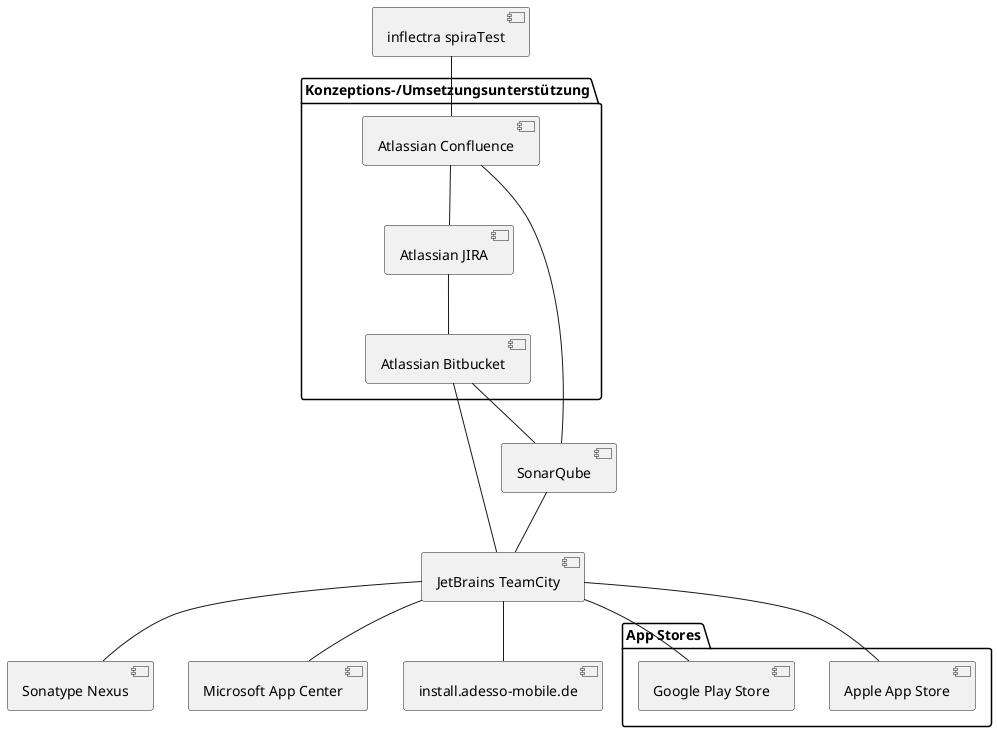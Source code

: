 @startuml

component [inflectra spiraTest] as SYS01
package "Konzeptions-/Umsetzungsunterstützung" { 
component [Atlassian Confluence] as SYS02
component [Atlassian JIRA] as SYS03
component [Atlassian Bitbucket] as SYS04
}
component [SonarQube] as SYS05
component [JetBrains TeamCity] as SYS06
component [Sonatype Nexus] as SYS07
component [Microsoft App Center] as SYS08
package "App Stores" { 
component [Apple App Store] as SYS09
component [Google Play Store] as SYS10
}
component [install.adesso-mobile.de] as SYS11

SYS01 -- SYS02
SYS02 -- SYS03
SYS02 -- SYS05
SYS03 -- SYS04
SYS04 -- SYS05
SYS04 -- SYS06
SYS05 -- SYS06
SYS06 -- SYS07
SYS06 -- SYS08
SYS06 -- SYS09
SYS06 -- SYS10
SYS06 -- SYS11
@enduml